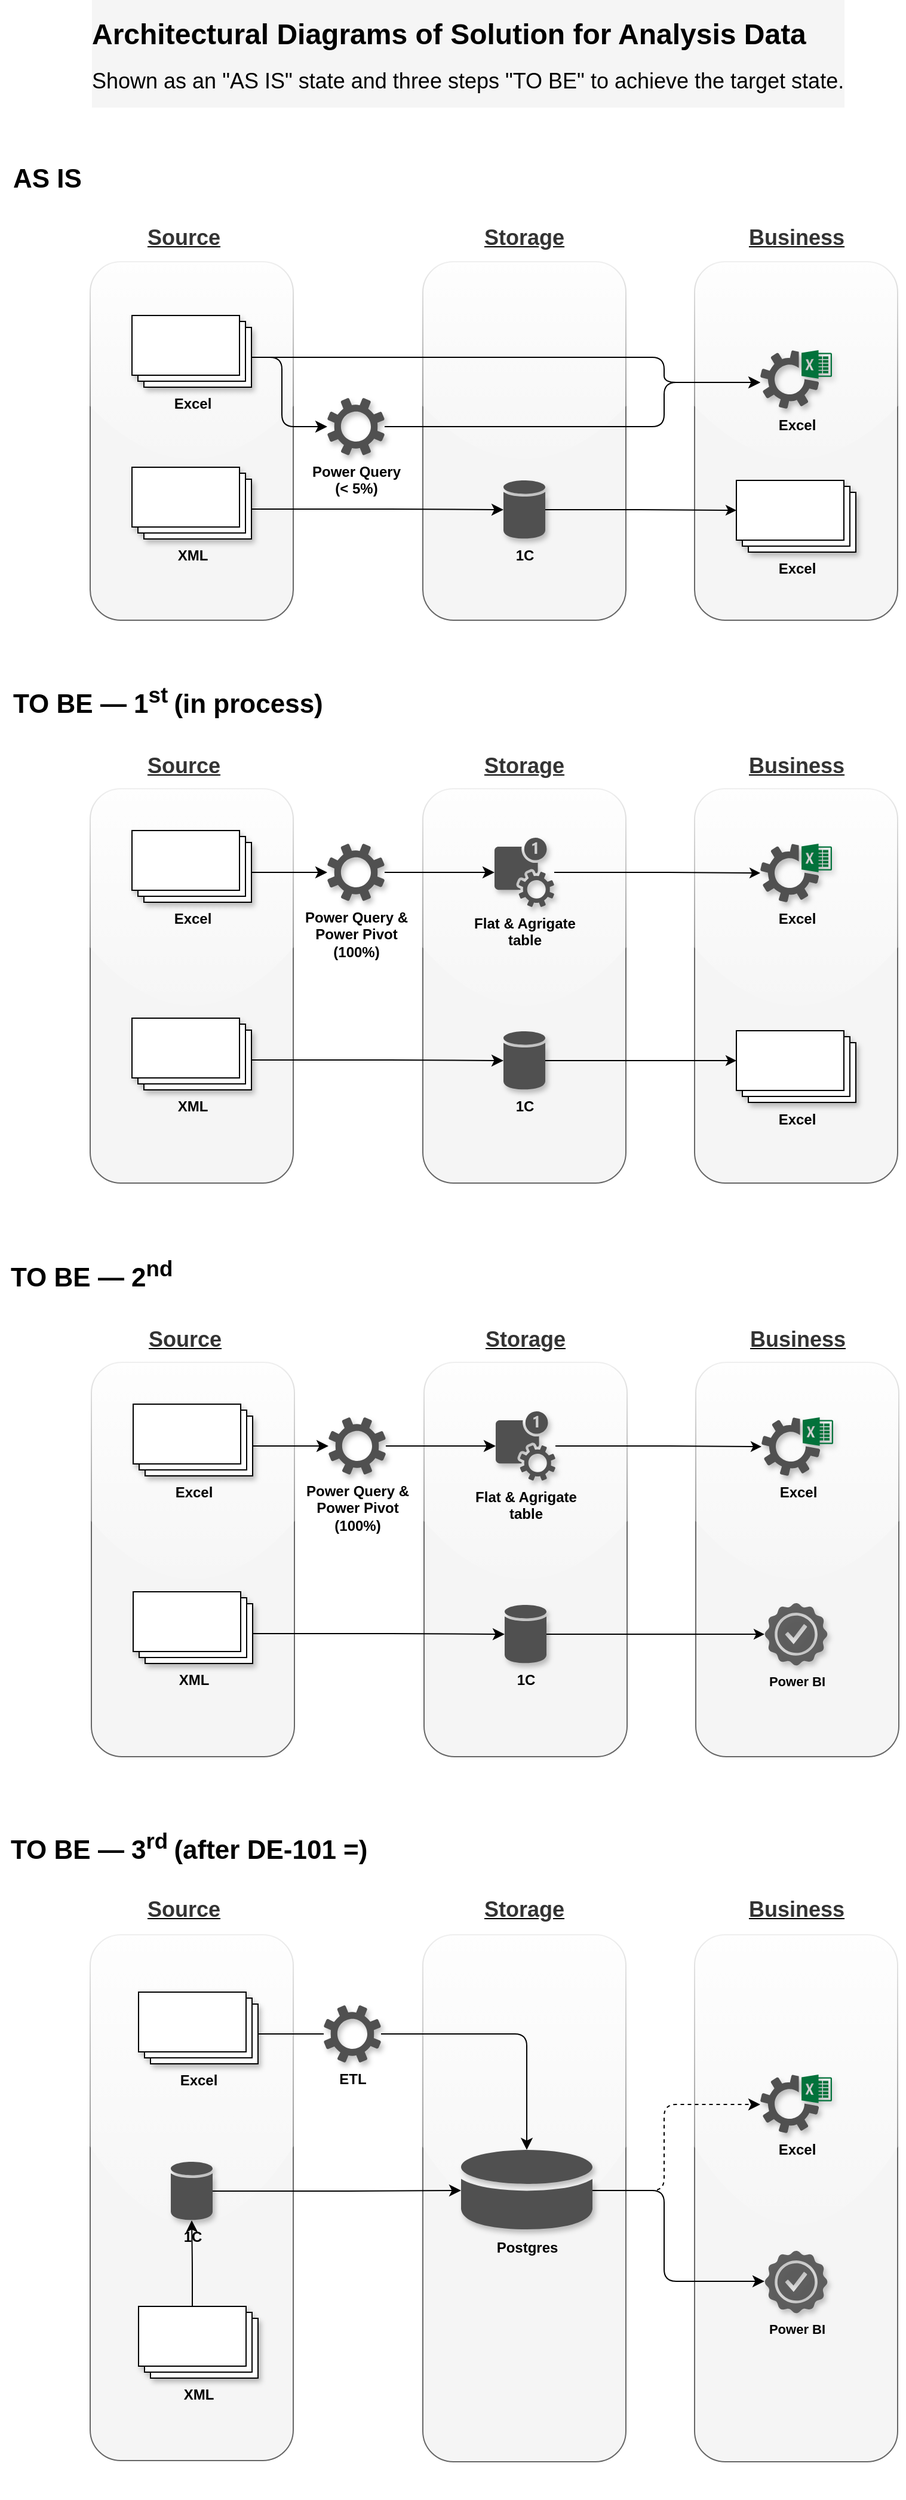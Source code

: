 <mxfile version="16.4.0" type="device"><diagram id="RVOuBzgUMl0IddybaFX9" name="Страница 1"><mxGraphModel dx="786" dy="597" grid="1" gridSize="10" guides="1" tooltips="1" connect="1" arrows="1" fold="1" page="1" pageScale="1" pageWidth="827" pageHeight="1169" math="0" shadow="0"><root><mxCell id="0"/><mxCell id="1" parent="0"/><mxCell id="lcGFkKQeKtouieZ2WzSB-31" value="" style="whiteSpace=wrap;html=1;shadow=0;fillColor=#f5f5f5;strokeColor=#666666;fontColor=#333333;glass=1;labelBackgroundColor=none;rounded=1;" vertex="1" parent="1"><mxGeometry x="586.5" y="1160" width="170" height="330" as="geometry"/></mxCell><mxCell id="Y5UnBgMo3BUGqpmzbO__-13" value="&lt;b&gt;Power Query&lt;br&gt;(&amp;lt; 5%)&lt;/b&gt;" style="pointerEvents=1;shadow=1;dashed=0;html=1;strokeColor=none;fillColor=#505050;labelPosition=center;verticalLabelPosition=bottom;verticalAlign=top;outlineConnect=0;align=center;shape=mxgraph.office.concepts.settings;rounded=1;" parent="1" vertex="1"><mxGeometry x="278" y="353" width="48" height="48" as="geometry"/></mxCell><mxCell id="Y5UnBgMo3BUGqpmzbO__-51" value="&lt;h1&gt;&lt;font style=&quot;font-size: 22px&quot;&gt;AS IS&lt;/font&gt;&lt;/h1&gt;" style="text;html=1;strokeColor=none;fillColor=none;spacing=5;spacingTop=-20;whiteSpace=wrap;overflow=hidden;shadow=1;glass=1;labelBackgroundColor=none;fontSize=18;rounded=1;" parent="1" vertex="1"><mxGeometry x="10" y="129" width="70" height="51" as="geometry"/></mxCell><mxCell id="Y5UnBgMo3BUGqpmzbO__-52" value="&lt;h1 style=&quot;font-size: 22px&quot;&gt;TO BE — 1&lt;sup&gt;st &lt;/sup&gt;(in process)&lt;/h1&gt;" style="text;html=1;strokeColor=none;fillColor=none;spacing=5;spacingTop=-20;whiteSpace=wrap;overflow=hidden;shadow=1;glass=1;labelBackgroundColor=none;fontSize=18;align=left;fontStyle=0;rounded=1;" parent="1" vertex="1"><mxGeometry x="10" y="586" width="280" height="44" as="geometry"/></mxCell><mxCell id="Y5UnBgMo3BUGqpmzbO__-82" value="" style="group;rounded=1;" parent="1" vertex="1" connectable="0"><mxGeometry x="138" y="209" width="111.5" height="330" as="geometry"/></mxCell><mxCell id="Y5UnBgMo3BUGqpmzbO__-21" value="" style="group;shadow=1;rounded=1;" parent="Y5UnBgMo3BUGqpmzbO__-82" vertex="1" connectable="0"><mxGeometry y="75" width="111.5" height="255" as="geometry"/></mxCell><mxCell id="Y5UnBgMo3BUGqpmzbO__-20" value="" style="whiteSpace=wrap;html=1;shadow=0;fillColor=#f5f5f5;strokeColor=#666666;fontColor=#333333;glass=1;rounded=1;" parent="Y5UnBgMo3BUGqpmzbO__-21" vertex="1"><mxGeometry x="-58.5" y="-45" width="170" height="300" as="geometry"/></mxCell><mxCell id="lcGFkKQeKtouieZ2WzSB-4" value="&lt;b&gt;XML&lt;br&gt;&lt;/b&gt;" style="verticalLabelPosition=bottom;verticalAlign=top;html=1;shape=mxgraph.basic.layered_rect;dx=10;outlineConnect=0;rounded=1;shadow=1;" vertex="1" parent="Y5UnBgMo3BUGqpmzbO__-21"><mxGeometry x="-23.5" y="127" width="100" height="60" as="geometry"/></mxCell><mxCell id="lcGFkKQeKtouieZ2WzSB-11" value="&lt;b&gt;Excel&lt;/b&gt;&lt;b&gt;&lt;br&gt;&lt;/b&gt;" style="verticalLabelPosition=bottom;verticalAlign=top;html=1;shape=mxgraph.basic.layered_rect;dx=10;outlineConnect=0;rounded=1;shadow=1;" vertex="1" parent="Y5UnBgMo3BUGqpmzbO__-21"><mxGeometry x="-23.5" width="100" height="60" as="geometry"/></mxCell><mxCell id="Y5UnBgMo3BUGqpmzbO__-48" value="&lt;span style=&quot;color: rgb(51, 51, 51); font-size: 18px;&quot;&gt;Source&lt;/span&gt;" style="text;html=1;strokeColor=none;fillColor=none;align=center;verticalAlign=middle;whiteSpace=wrap;shadow=0;glass=1;fontStyle=5;fontSize=18;rounded=1;" parent="Y5UnBgMo3BUGqpmzbO__-82" vertex="1"><mxGeometry width="40" height="20" as="geometry"/></mxCell><mxCell id="Y5UnBgMo3BUGqpmzbO__-83" value="" style="group;rounded=1;" parent="1" vertex="1" connectable="0"><mxGeometry x="358" y="209" width="212" height="376" as="geometry"/></mxCell><mxCell id="Y5UnBgMo3BUGqpmzbO__-44" value="" style="whiteSpace=wrap;html=1;shadow=0;fillColor=#f5f5f5;strokeColor=#666666;fontColor=#333333;glass=1;rounded=1;" parent="Y5UnBgMo3BUGqpmzbO__-83" vertex="1"><mxGeometry y="30" width="170" height="300" as="geometry"/></mxCell><mxCell id="Y5UnBgMo3BUGqpmzbO__-6" value="&lt;b&gt;1C&lt;/b&gt;" style="shadow=1;dashed=0;html=1;strokeColor=none;fillColor=#505050;labelPosition=center;verticalLabelPosition=bottom;verticalAlign=top;outlineConnect=0;align=center;shape=mxgraph.office.databases.database;rounded=1;" parent="Y5UnBgMo3BUGqpmzbO__-83" vertex="1"><mxGeometry x="67.5" y="213" width="35" height="49" as="geometry"/></mxCell><mxCell id="Y5UnBgMo3BUGqpmzbO__-47" value="&lt;span style=&quot;color: rgb(51, 51, 51); font-size: 18px;&quot;&gt;Storage&lt;/span&gt;" style="text;html=1;strokeColor=none;fillColor=none;align=center;verticalAlign=middle;whiteSpace=wrap;shadow=0;glass=1;fontStyle=5;fontSize=18;rounded=1;" parent="Y5UnBgMo3BUGqpmzbO__-83" vertex="1"><mxGeometry x="65" width="40" height="20" as="geometry"/></mxCell><mxCell id="Y5UnBgMo3BUGqpmzbO__-84" value="" style="group;rounded=1;" parent="1" vertex="1" connectable="0"><mxGeometry x="585.5" y="209" width="170" height="361" as="geometry"/></mxCell><mxCell id="Y5UnBgMo3BUGqpmzbO__-45" value="" style="whiteSpace=wrap;html=1;shadow=0;fillColor=#f5f5f5;strokeColor=#666666;fontColor=#333333;glass=1;labelBackgroundColor=none;rounded=1;" parent="Y5UnBgMo3BUGqpmzbO__-84" vertex="1"><mxGeometry y="30" width="170" height="300" as="geometry"/></mxCell><mxCell id="Y5UnBgMo3BUGqpmzbO__-49" value="&lt;span style=&quot;color: rgb(51 , 51 , 51) ; font-size: 18px&quot;&gt;Business&lt;/span&gt;" style="text;html=1;strokeColor=none;fillColor=none;align=center;verticalAlign=middle;whiteSpace=wrap;shadow=0;glass=1;fontStyle=5;fontSize=18;rounded=1;" parent="Y5UnBgMo3BUGqpmzbO__-84" vertex="1"><mxGeometry x="65" width="40" height="20" as="geometry"/></mxCell><mxCell id="lcGFkKQeKtouieZ2WzSB-7" value="&lt;b&gt;Excel&lt;/b&gt;&lt;b&gt;&lt;br&gt;&lt;/b&gt;" style="verticalLabelPosition=bottom;verticalAlign=top;html=1;shape=mxgraph.basic.layered_rect;dx=10;outlineConnect=0;rounded=1;shadow=1;" vertex="1" parent="Y5UnBgMo3BUGqpmzbO__-84"><mxGeometry x="35" y="213" width="100" height="60" as="geometry"/></mxCell><mxCell id="Y5UnBgMo3BUGqpmzbO__-2" value="&lt;b&gt;Excel&lt;/b&gt;" style="pointerEvents=1;shadow=1;dashed=0;html=1;strokeColor=none;fillColor=#505050;labelPosition=center;verticalLabelPosition=bottom;verticalAlign=top;outlineConnect=0;align=center;shape=mxgraph.office.services.excel_services;rounded=1;" parent="Y5UnBgMo3BUGqpmzbO__-84" vertex="1"><mxGeometry x="55" y="104" width="60" height="49" as="geometry"/></mxCell><mxCell id="Y5UnBgMo3BUGqpmzbO__-17" style="edgeStyle=orthogonalEdgeStyle;orthogonalLoop=1;jettySize=auto;html=1;shadow=0;endSize=7;jumpSize=6;strokeWidth=1;exitX=0;exitY=0;exitDx=100;exitDy=35;exitPerimeter=0;" parent="1" source="lcGFkKQeKtouieZ2WzSB-4" target="Y5UnBgMo3BUGqpmzbO__-6" edge="1"><mxGeometry relative="1" as="geometry"/></mxCell><mxCell id="Y5UnBgMo3BUGqpmzbO__-19" style="edgeStyle=orthogonalEdgeStyle;orthogonalLoop=1;jettySize=auto;html=1;shadow=0;endSize=7;jumpSize=6;strokeWidth=1;exitX=0;exitY=0;exitDx=100;exitDy=35;exitPerimeter=0;" parent="1" source="lcGFkKQeKtouieZ2WzSB-11" target="Y5UnBgMo3BUGqpmzbO__-2" edge="1"><mxGeometry relative="1" as="geometry"><Array as="points"><mxPoint x="560" y="340"/></Array><mxPoint x="460" y="170" as="sourcePoint"/><mxPoint x="570" y="410" as="targetPoint"/></mxGeometry></mxCell><mxCell id="Y5UnBgMo3BUGqpmzbO__-86" style="edgeStyle=orthogonalEdgeStyle;jumpSize=6;orthogonalLoop=1;jettySize=auto;html=1;shadow=0;endSize=7;strokeWidth=1;fontSize=18;exitX=0;exitY=0;exitDx=100;exitDy=35;exitPerimeter=0;" parent="1" source="lcGFkKQeKtouieZ2WzSB-11" target="Y5UnBgMo3BUGqpmzbO__-13" edge="1"><mxGeometry relative="1" as="geometry"><Array as="points"><mxPoint x="240" y="319"/><mxPoint x="240" y="377"/></Array><mxPoint x="310" y="220" as="sourcePoint"/></mxGeometry></mxCell><mxCell id="Y5UnBgMo3BUGqpmzbO__-87" value="&lt;b style=&quot;line-height: 120%&quot;&gt;Power Query &amp;amp;&lt;br&gt;Power Pivot&lt;br&gt;(100%)&lt;/b&gt;" style="pointerEvents=1;shadow=1;dashed=0;html=1;strokeColor=none;fillColor=#505050;labelPosition=center;verticalLabelPosition=bottom;verticalAlign=top;outlineConnect=0;align=center;shape=mxgraph.office.concepts.settings;rounded=1;" parent="1" vertex="1"><mxGeometry x="278" y="726" width="48" height="48" as="geometry"/></mxCell><mxCell id="Y5UnBgMo3BUGqpmzbO__-90" value="" style="group;shadow=1;rounded=1;" parent="1" vertex="1" connectable="0"><mxGeometry x="138" y="725" width="162" height="315" as="geometry"/></mxCell><mxCell id="Y5UnBgMo3BUGqpmzbO__-91" value="" style="whiteSpace=wrap;html=1;shadow=0;fillColor=#f5f5f5;strokeColor=#666666;fontColor=#333333;glass=1;rounded=1;" parent="Y5UnBgMo3BUGqpmzbO__-90" vertex="1"><mxGeometry x="-58.5" y="-45" width="170" height="330" as="geometry"/></mxCell><mxCell id="lcGFkKQeKtouieZ2WzSB-10" value="&lt;b&gt;XML&lt;br&gt;&lt;/b&gt;" style="verticalLabelPosition=bottom;verticalAlign=top;html=1;shape=mxgraph.basic.layered_rect;dx=10;outlineConnect=0;rounded=1;shadow=1;" vertex="1" parent="Y5UnBgMo3BUGqpmzbO__-90"><mxGeometry x="-23.5" y="147" width="100" height="60" as="geometry"/></mxCell><mxCell id="lcGFkKQeKtouieZ2WzSB-12" value="&lt;b&gt;Excel&lt;/b&gt;&lt;b&gt;&lt;br&gt;&lt;/b&gt;" style="verticalLabelPosition=bottom;verticalAlign=top;html=1;shape=mxgraph.basic.layered_rect;dx=10;outlineConnect=0;rounded=1;shadow=1;" vertex="1" parent="Y5UnBgMo3BUGqpmzbO__-90"><mxGeometry x="-23.5" y="-10" width="100" height="60" as="geometry"/></mxCell><mxCell id="Y5UnBgMo3BUGqpmzbO__-94" value="&lt;span style=&quot;color: rgb(51, 51, 51); font-size: 18px;&quot;&gt;Source&lt;/span&gt;" style="text;html=1;strokeColor=none;fillColor=none;align=center;verticalAlign=middle;whiteSpace=wrap;shadow=0;glass=1;fontStyle=5;fontSize=18;rounded=1;" parent="1" vertex="1"><mxGeometry x="138" y="651" width="40" height="20" as="geometry"/></mxCell><mxCell id="Y5UnBgMo3BUGqpmzbO__-96" value="" style="whiteSpace=wrap;html=1;shadow=0;fillColor=#f5f5f5;strokeColor=#666666;fontColor=#333333;glass=1;rounded=1;" parent="1" vertex="1"><mxGeometry x="358" y="680" width="170" height="330" as="geometry"/></mxCell><mxCell id="Y5UnBgMo3BUGqpmzbO__-97" value="&lt;b&gt;1C&lt;/b&gt;" style="shadow=1;dashed=0;html=1;strokeColor=none;fillColor=#505050;labelPosition=center;verticalLabelPosition=bottom;verticalAlign=top;outlineConnect=0;align=center;shape=mxgraph.office.databases.database;rounded=1;" parent="1" vertex="1"><mxGeometry x="425.5" y="883" width="35" height="49" as="geometry"/></mxCell><mxCell id="Y5UnBgMo3BUGqpmzbO__-98" value="&lt;span style=&quot;color: rgb(51, 51, 51); font-size: 18px;&quot;&gt;Storage&lt;/span&gt;" style="text;html=1;strokeColor=none;fillColor=none;align=center;verticalAlign=middle;whiteSpace=wrap;shadow=0;glass=1;fontStyle=5;fontSize=18;rounded=1;" parent="1" vertex="1"><mxGeometry x="423" y="651" width="40" height="20" as="geometry"/></mxCell><mxCell id="Y5UnBgMo3BUGqpmzbO__-11" value="&lt;b&gt;Flat &amp;amp; Agrigate&lt;br&gt;table&lt;/b&gt;" style="pointerEvents=1;shadow=1;dashed=0;html=1;strokeColor=none;fillColor=#505050;labelPosition=center;verticalLabelPosition=bottom;verticalAlign=top;outlineConnect=0;align=center;shape=mxgraph.office.communications.push_notification_service;rounded=1;" parent="1" vertex="1"><mxGeometry x="418" y="721" width="50" height="58" as="geometry"/></mxCell><mxCell id="Y5UnBgMo3BUGqpmzbO__-100" value="" style="whiteSpace=wrap;html=1;shadow=0;fillColor=#f5f5f5;strokeColor=#666666;fontColor=#333333;glass=1;labelBackgroundColor=none;rounded=1;" parent="1" vertex="1"><mxGeometry x="585.5" y="680" width="170" height="330" as="geometry"/></mxCell><mxCell id="Y5UnBgMo3BUGqpmzbO__-102" value="&lt;span style=&quot;color: rgb(51 , 51 , 51) ; font-size: 18px&quot;&gt;Business&lt;/span&gt;" style="text;html=1;strokeColor=none;fillColor=none;align=center;verticalAlign=middle;whiteSpace=wrap;shadow=0;glass=1;fontStyle=5;fontSize=18;rounded=1;" parent="1" vertex="1"><mxGeometry x="650.5" y="651" width="40" height="20" as="geometry"/></mxCell><mxCell id="Y5UnBgMo3BUGqpmzbO__-104" style="edgeStyle=orthogonalEdgeStyle;orthogonalLoop=1;jettySize=auto;html=1;shadow=0;endSize=7;jumpSize=6;strokeWidth=1;exitX=0;exitY=0;exitDx=100;exitDy=35;exitPerimeter=0;" parent="1" source="lcGFkKQeKtouieZ2WzSB-10" target="Y5UnBgMo3BUGqpmzbO__-97" edge="1"><mxGeometry relative="1" as="geometry"/></mxCell><mxCell id="Y5UnBgMo3BUGqpmzbO__-107" style="edgeStyle=orthogonalEdgeStyle;jumpSize=6;orthogonalLoop=1;jettySize=auto;html=1;shadow=0;endSize=7;strokeWidth=1;fontSize=18;exitX=0;exitY=0;exitDx=100;exitDy=35;exitPerimeter=0;" parent="1" source="lcGFkKQeKtouieZ2WzSB-12" target="Y5UnBgMo3BUGqpmzbO__-87" edge="1"><mxGeometry relative="1" as="geometry"><mxPoint x="194.5" y="749.5" as="sourcePoint"/></mxGeometry></mxCell><mxCell id="Y5UnBgMo3BUGqpmzbO__-109" style="edgeStyle=orthogonalEdgeStyle;jumpSize=6;orthogonalLoop=1;jettySize=auto;html=1;shadow=0;endSize=7;strokeWidth=1;fontSize=11;spacing=2;" parent="1" source="Y5UnBgMo3BUGqpmzbO__-87" target="Y5UnBgMo3BUGqpmzbO__-11" edge="1"><mxGeometry relative="1" as="geometry"><mxPoint x="413.0" y="749.571" as="targetPoint"/></mxGeometry></mxCell><mxCell id="Y5UnBgMo3BUGqpmzbO__-118" value="&lt;h1 style=&quot;font-size: 22px&quot;&gt;TO BE — 2&lt;sup&gt;nd&lt;/sup&gt;&lt;/h1&gt;" style="text;html=1;strokeColor=none;fillColor=none;spacing=5;spacingTop=-20;whiteSpace=wrap;overflow=hidden;shadow=1;glass=1;labelBackgroundColor=none;fontSize=18;align=left;fontStyle=0;rounded=1;" parent="1" vertex="1"><mxGeometry x="8" y="1066" width="172" height="40" as="geometry"/></mxCell><mxCell id="Y5UnBgMo3BUGqpmzbO__-146" value="&lt;h1 style=&quot;font-size: 22px&quot;&gt;TO BE — 3&lt;sup&gt;rd&amp;nbsp;&lt;/sup&gt;(after DE-101 =)&lt;/h1&gt;" style="text;html=1;strokeColor=none;fillColor=none;spacing=5;spacingTop=-20;whiteSpace=wrap;overflow=hidden;shadow=1;glass=1;labelBackgroundColor=none;fontSize=18;align=left;fontStyle=0;rounded=1;" parent="1" vertex="1"><mxGeometry x="8" y="1545" width="312" height="40" as="geometry"/></mxCell><mxCell id="Y5UnBgMo3BUGqpmzbO__-147" value="" style="group;shadow=1;rounded=1;" parent="1" vertex="1" connectable="0"><mxGeometry x="138" y="1684" width="111.5" height="420" as="geometry"/></mxCell><mxCell id="Y5UnBgMo3BUGqpmzbO__-148" value="" style="whiteSpace=wrap;html=1;shadow=0;fillColor=#f5f5f5;strokeColor=#666666;fontColor=#333333;glass=1;rounded=1;" parent="Y5UnBgMo3BUGqpmzbO__-147" vertex="1"><mxGeometry x="-58.5" y="-45" width="170" height="440" as="geometry"/></mxCell><mxCell id="Y5UnBgMo3BUGqpmzbO__-179" style="edgeStyle=orthogonalEdgeStyle;jumpSize=6;orthogonalLoop=1;jettySize=auto;html=1;shadow=0;endSize=7;strokeWidth=1;fontSize=11;exitX=0;exitY=0;exitDx=45;exitDy=0;exitPerimeter=0;" parent="Y5UnBgMo3BUGqpmzbO__-147" source="lcGFkKQeKtouieZ2WzSB-41" target="Y5UnBgMo3BUGqpmzbO__-153" edge="1"><mxGeometry relative="1" as="geometry"><mxPoint x="26.5" y="295" as="sourcePoint"/></mxGeometry></mxCell><mxCell id="Y5UnBgMo3BUGqpmzbO__-180" value="&lt;span style=&quot;font-size: 14px&quot;&gt;&lt;br&gt;&lt;/span&gt;" style="edgeLabel;html=1;align=center;verticalAlign=middle;resizable=0;points=[];fontSize=11;rounded=1;labelBackgroundColor=#F5F5F5;" parent="Y5UnBgMo3BUGqpmzbO__-179" vertex="1" connectable="0"><mxGeometry x="-0.092" relative="1" as="geometry"><mxPoint x="-1" as="offset"/></mxGeometry></mxCell><mxCell id="Y5UnBgMo3BUGqpmzbO__-153" value="&lt;b&gt;1C&lt;/b&gt;" style="shadow=1;dashed=0;html=1;strokeColor=none;fillColor=#505050;labelPosition=center;verticalLabelPosition=bottom;verticalAlign=top;outlineConnect=0;align=center;shape=mxgraph.office.databases.database;rounded=1;" parent="Y5UnBgMo3BUGqpmzbO__-147" vertex="1"><mxGeometry x="9" y="145" width="35" height="49" as="geometry"/></mxCell><mxCell id="lcGFkKQeKtouieZ2WzSB-41" value="&lt;b&gt;XML&lt;br&gt;&lt;/b&gt;" style="verticalLabelPosition=bottom;verticalAlign=top;html=1;shape=mxgraph.basic.layered_rect;dx=10;outlineConnect=0;rounded=1;shadow=1;" vertex="1" parent="Y5UnBgMo3BUGqpmzbO__-147"><mxGeometry x="-18" y="266" width="100" height="60" as="geometry"/></mxCell><mxCell id="lcGFkKQeKtouieZ2WzSB-47" value="&lt;b&gt;Excel&lt;/b&gt;&lt;b&gt;&lt;br&gt;&lt;/b&gt;" style="verticalLabelPosition=bottom;verticalAlign=top;html=1;shape=mxgraph.basic.layered_rect;dx=10;outlineConnect=0;rounded=1;shadow=1;" vertex="1" parent="Y5UnBgMo3BUGqpmzbO__-147"><mxGeometry x="-18" y="3" width="100" height="60" as="geometry"/></mxCell><mxCell id="Y5UnBgMo3BUGqpmzbO__-151" value="&lt;span style=&quot;color: rgb(51, 51, 51); font-size: 18px;&quot;&gt;Source&lt;/span&gt;" style="text;html=1;strokeColor=none;fillColor=none;align=center;verticalAlign=middle;whiteSpace=wrap;shadow=0;glass=1;fontStyle=5;fontSize=18;rounded=1;" parent="1" vertex="1"><mxGeometry x="138" y="1608" width="40" height="20" as="geometry"/></mxCell><mxCell id="Y5UnBgMo3BUGqpmzbO__-152" value="" style="whiteSpace=wrap;html=1;shadow=0;fillColor=#f5f5f5;strokeColor=#666666;fontColor=#333333;glass=1;rounded=1;" parent="1" vertex="1"><mxGeometry x="358" y="1639" width="170" height="441" as="geometry"/></mxCell><mxCell id="Y5UnBgMo3BUGqpmzbO__-154" value="&lt;span style=&quot;color: rgb(51, 51, 51); font-size: 18px;&quot;&gt;Storage&lt;/span&gt;" style="text;html=1;strokeColor=none;fillColor=none;align=center;verticalAlign=middle;whiteSpace=wrap;shadow=0;glass=1;fontStyle=5;fontSize=18;rounded=1;" parent="1" vertex="1"><mxGeometry x="423" y="1608" width="40" height="20" as="geometry"/></mxCell><mxCell id="Y5UnBgMo3BUGqpmzbO__-155" value="" style="whiteSpace=wrap;html=1;shadow=0;fillColor=#f5f5f5;strokeColor=#666666;fontColor=#333333;glass=1;labelBackgroundColor=none;rounded=1;" parent="1" vertex="1"><mxGeometry x="585.5" y="1639" width="170" height="441" as="geometry"/></mxCell><mxCell id="Y5UnBgMo3BUGqpmzbO__-164" style="edgeStyle=orthogonalEdgeStyle;jumpSize=6;orthogonalLoop=1;jettySize=auto;html=1;shadow=0;endSize=7;strokeWidth=1;fontSize=11;dashed=1;" parent="1" source="Y5UnBgMo3BUGqpmzbO__-5" target="Y5UnBgMo3BUGqpmzbO__-156" edge="1"><mxGeometry relative="1" as="geometry"><Array as="points"><mxPoint x="560" y="1853"/><mxPoint x="560" y="1781"/></Array></mxGeometry></mxCell><mxCell id="Y5UnBgMo3BUGqpmzbO__-156" value="&lt;b&gt;Excel&lt;/b&gt;" style="pointerEvents=1;shadow=1;dashed=0;html=1;strokeColor=none;fillColor=#505050;labelPosition=center;verticalLabelPosition=bottom;verticalAlign=top;outlineConnect=0;align=center;shape=mxgraph.office.services.excel_services;rounded=1;" parent="1" vertex="1"><mxGeometry x="640.5" y="1756" width="60" height="49" as="geometry"/></mxCell><mxCell id="Y5UnBgMo3BUGqpmzbO__-157" value="&lt;span style=&quot;color: rgb(51 , 51 , 51) ; font-size: 18px&quot;&gt;Business&lt;/span&gt;" style="text;html=1;strokeColor=none;fillColor=none;align=center;verticalAlign=middle;whiteSpace=wrap;shadow=0;glass=1;fontStyle=5;fontSize=18;rounded=1;" parent="1" vertex="1"><mxGeometry x="650.5" y="1608" width="40" height="20" as="geometry"/></mxCell><mxCell id="Y5UnBgMo3BUGqpmzbO__-160" style="edgeStyle=orthogonalEdgeStyle;jumpSize=6;orthogonalLoop=1;jettySize=auto;html=1;shadow=0;endSize=7;strokeWidth=1;fontSize=11;" parent="1" source="Y5UnBgMo3BUGqpmzbO__-5" target="Y5UnBgMo3BUGqpmzbO__-163" edge="1"><mxGeometry relative="1" as="geometry"><Array as="points"><mxPoint x="560" y="1853"/><mxPoint x="560" y="1929"/></Array></mxGeometry></mxCell><mxCell id="Y5UnBgMo3BUGqpmzbO__-163" value="&lt;b&gt;Power BI&lt;/b&gt;" style="pointerEvents=1;shadow=1;dashed=0;html=1;strokeColor=none;fillColor=#505050;labelPosition=center;verticalLabelPosition=bottom;verticalAlign=top;outlineConnect=0;align=center;shape=mxgraph.office.concepts.best_practices;glass=1;labelBackgroundColor=none;fontSize=11;opacity=90;rounded=1;" parent="1" vertex="1"><mxGeometry x="644" y="1903" width="53" height="53" as="geometry"/></mxCell><mxCell id="Y5UnBgMo3BUGqpmzbO__-5" value="&lt;b&gt;Postgres&lt;/b&gt;" style="shadow=1;dashed=0;html=1;strokeColor=none;fillColor=#505050;labelPosition=center;verticalLabelPosition=bottom;verticalAlign=top;outlineConnect=0;align=center;shape=mxgraph.office.databases.database_mini_1;rounded=1;" parent="1" vertex="1"><mxGeometry x="390" y="1819" width="110" height="68" as="geometry"/></mxCell><mxCell id="Y5UnBgMo3BUGqpmzbO__-166" style="edgeStyle=orthogonalEdgeStyle;jumpSize=6;orthogonalLoop=1;jettySize=auto;html=1;shadow=0;endSize=7;strokeWidth=1;fontSize=11;startArrow=none;" parent="1" source="lcGFkKQeKtouieZ2WzSB-42" target="Y5UnBgMo3BUGqpmzbO__-5" edge="1"><mxGeometry relative="1" as="geometry"/></mxCell><mxCell id="Y5UnBgMo3BUGqpmzbO__-168" style="edgeStyle=orthogonalEdgeStyle;jumpSize=6;orthogonalLoop=1;jettySize=auto;html=1;shadow=0;endSize=7;strokeWidth=1;fontSize=11;" parent="1" source="Y5UnBgMo3BUGqpmzbO__-153" target="Y5UnBgMo3BUGqpmzbO__-5" edge="1"><mxGeometry relative="1" as="geometry"/></mxCell><mxCell id="Y5UnBgMo3BUGqpmzbO__-187" value="&lt;h1&gt;&lt;font style=&quot;font-size: 24px&quot;&gt;Architectural Diagrams of Solution for Analysis Data&lt;/font&gt;&lt;/h1&gt;&lt;p&gt;&lt;font style=&quot;font-size: 18px&quot;&gt;Shown as an &quot;AS IS&quot; state and three steps &quot;TO BE&quot; to achieve the target state.&lt;/font&gt;&lt;br&gt;&lt;/p&gt;" style="text;html=1;strokeColor=none;fillColor=none;spacing=5;spacingTop=-20;whiteSpace=wrap;overflow=hidden;rounded=0;shadow=1;glass=0;labelBackgroundColor=#F5F5F5;fontSize=11;opacity=90;align=left;" parent="1" vertex="1"><mxGeometry x="75.5" y="30" width="680" height="80" as="geometry"/></mxCell><mxCell id="lcGFkKQeKtouieZ2WzSB-8" style="edgeStyle=orthogonalEdgeStyle;rounded=0;orthogonalLoop=1;jettySize=auto;html=1;entryX=0;entryY=0;entryDx=0;entryDy=25;entryPerimeter=0;" edge="1" parent="1" source="Y5UnBgMo3BUGqpmzbO__-6" target="lcGFkKQeKtouieZ2WzSB-7"><mxGeometry relative="1" as="geometry"/></mxCell><mxCell id="lcGFkKQeKtouieZ2WzSB-9" style="edgeStyle=orthogonalEdgeStyle;rounded=1;orthogonalLoop=1;jettySize=auto;html=1;" edge="1" parent="1" source="Y5UnBgMo3BUGqpmzbO__-13" target="Y5UnBgMo3BUGqpmzbO__-2"><mxGeometry relative="1" as="geometry"><mxPoint x="640" y="335" as="targetPoint"/><Array as="points"><mxPoint x="560" y="377"/><mxPoint x="560" y="340"/></Array></mxGeometry></mxCell><mxCell id="Y5UnBgMo3BUGqpmzbO__-16" value="&lt;b&gt;Excel&lt;/b&gt;" style="pointerEvents=1;shadow=1;dashed=0;html=1;strokeColor=none;fillColor=#505050;labelPosition=center;verticalLabelPosition=bottom;verticalAlign=top;outlineConnect=0;align=center;shape=mxgraph.office.services.excel_services;rounded=1;" parent="1" vertex="1"><mxGeometry x="640.5" y="726" width="60" height="49" as="geometry"/></mxCell><mxCell id="lcGFkKQeKtouieZ2WzSB-17" style="edgeStyle=orthogonalEdgeStyle;rounded=1;orthogonalLoop=1;jettySize=auto;html=1;" edge="1" parent="1" source="Y5UnBgMo3BUGqpmzbO__-11" target="Y5UnBgMo3BUGqpmzbO__-16"><mxGeometry relative="1" as="geometry"/></mxCell><mxCell id="lcGFkKQeKtouieZ2WzSB-18" value="&lt;b&gt;Excel&lt;/b&gt;&lt;b&gt;&lt;br&gt;&lt;/b&gt;" style="verticalLabelPosition=bottom;verticalAlign=top;html=1;shape=mxgraph.basic.layered_rect;dx=10;outlineConnect=0;rounded=1;shadow=1;" vertex="1" parent="1"><mxGeometry x="620.5" y="882.5" width="100" height="60" as="geometry"/></mxCell><mxCell id="lcGFkKQeKtouieZ2WzSB-19" style="edgeStyle=orthogonalEdgeStyle;rounded=1;orthogonalLoop=1;jettySize=auto;html=1;entryX=0;entryY=0;entryDx=0;entryDy=25;entryPerimeter=0;" edge="1" parent="1" source="Y5UnBgMo3BUGqpmzbO__-97" target="lcGFkKQeKtouieZ2WzSB-18"><mxGeometry relative="1" as="geometry"/></mxCell><mxCell id="lcGFkKQeKtouieZ2WzSB-20" value="&lt;b&gt;Power BI&lt;/b&gt;" style="pointerEvents=1;shadow=1;dashed=0;html=1;strokeColor=none;fillColor=#505050;labelPosition=center;verticalLabelPosition=bottom;verticalAlign=top;outlineConnect=0;align=center;shape=mxgraph.office.concepts.best_practices;glass=1;labelBackgroundColor=none;fontSize=11;opacity=90;rounded=1;" vertex="1" parent="1"><mxGeometry x="644" y="1361" width="53" height="53" as="geometry"/></mxCell><mxCell id="lcGFkKQeKtouieZ2WzSB-21" value="&lt;b style=&quot;line-height: 120%&quot;&gt;Power Query &amp;amp;&lt;br&gt;Power Pivot&lt;br&gt;(100%)&lt;/b&gt;" style="pointerEvents=1;shadow=1;dashed=0;html=1;strokeColor=none;fillColor=#505050;labelPosition=center;verticalLabelPosition=bottom;verticalAlign=top;outlineConnect=0;align=center;shape=mxgraph.office.concepts.settings;rounded=1;" vertex="1" parent="1"><mxGeometry x="279" y="1206" width="48" height="48" as="geometry"/></mxCell><mxCell id="lcGFkKQeKtouieZ2WzSB-22" value="" style="group;shadow=1;rounded=1;" vertex="1" connectable="0" parent="1"><mxGeometry x="139" y="1205" width="162" height="315" as="geometry"/></mxCell><mxCell id="lcGFkKQeKtouieZ2WzSB-23" value="" style="whiteSpace=wrap;html=1;shadow=0;fillColor=#f5f5f5;strokeColor=#666666;fontColor=#333333;glass=1;rounded=1;" vertex="1" parent="lcGFkKQeKtouieZ2WzSB-22"><mxGeometry x="-58.5" y="-45" width="170" height="330" as="geometry"/></mxCell><mxCell id="lcGFkKQeKtouieZ2WzSB-24" value="&lt;b&gt;XML&lt;br&gt;&lt;/b&gt;" style="verticalLabelPosition=bottom;verticalAlign=top;html=1;shape=mxgraph.basic.layered_rect;dx=10;outlineConnect=0;rounded=1;shadow=1;" vertex="1" parent="lcGFkKQeKtouieZ2WzSB-22"><mxGeometry x="-23.5" y="147" width="100" height="60" as="geometry"/></mxCell><mxCell id="lcGFkKQeKtouieZ2WzSB-25" value="&lt;b&gt;Excel&lt;/b&gt;&lt;b&gt;&lt;br&gt;&lt;/b&gt;" style="verticalLabelPosition=bottom;verticalAlign=top;html=1;shape=mxgraph.basic.layered_rect;dx=10;outlineConnect=0;rounded=1;shadow=1;" vertex="1" parent="lcGFkKQeKtouieZ2WzSB-22"><mxGeometry x="-23.5" y="-10" width="100" height="60" as="geometry"/></mxCell><mxCell id="lcGFkKQeKtouieZ2WzSB-26" value="&lt;span style=&quot;color: rgb(51, 51, 51); font-size: 18px;&quot;&gt;Source&lt;/span&gt;" style="text;html=1;strokeColor=none;fillColor=none;align=center;verticalAlign=middle;whiteSpace=wrap;shadow=0;glass=1;fontStyle=5;fontSize=18;rounded=1;" vertex="1" parent="1"><mxGeometry x="139" y="1131" width="40" height="20" as="geometry"/></mxCell><mxCell id="lcGFkKQeKtouieZ2WzSB-27" value="" style="whiteSpace=wrap;html=1;shadow=0;fillColor=#f5f5f5;strokeColor=#666666;fontColor=#333333;glass=1;rounded=1;" vertex="1" parent="1"><mxGeometry x="359" y="1160" width="170" height="330" as="geometry"/></mxCell><mxCell id="lcGFkKQeKtouieZ2WzSB-28" value="&lt;b&gt;1C&lt;/b&gt;" style="shadow=1;dashed=0;html=1;strokeColor=none;fillColor=#505050;labelPosition=center;verticalLabelPosition=bottom;verticalAlign=top;outlineConnect=0;align=center;shape=mxgraph.office.databases.database;rounded=1;" vertex="1" parent="1"><mxGeometry x="426.5" y="1363" width="35" height="49" as="geometry"/></mxCell><mxCell id="lcGFkKQeKtouieZ2WzSB-29" value="&lt;span style=&quot;color: rgb(51, 51, 51); font-size: 18px;&quot;&gt;Storage&lt;/span&gt;" style="text;html=1;strokeColor=none;fillColor=none;align=center;verticalAlign=middle;whiteSpace=wrap;shadow=0;glass=1;fontStyle=5;fontSize=18;rounded=1;" vertex="1" parent="1"><mxGeometry x="424" y="1131" width="40" height="20" as="geometry"/></mxCell><mxCell id="lcGFkKQeKtouieZ2WzSB-30" value="&lt;b&gt;Flat &amp;amp; Agrigate&lt;br&gt;table&lt;/b&gt;" style="pointerEvents=1;shadow=1;dashed=0;html=1;strokeColor=none;fillColor=#505050;labelPosition=center;verticalLabelPosition=bottom;verticalAlign=top;outlineConnect=0;align=center;shape=mxgraph.office.communications.push_notification_service;rounded=1;" vertex="1" parent="1"><mxGeometry x="419" y="1201" width="50" height="58" as="geometry"/></mxCell><mxCell id="lcGFkKQeKtouieZ2WzSB-32" value="&lt;span style=&quot;color: rgb(51 , 51 , 51) ; font-size: 18px&quot;&gt;Business&lt;/span&gt;" style="text;html=1;strokeColor=none;fillColor=none;align=center;verticalAlign=middle;whiteSpace=wrap;shadow=0;glass=1;fontStyle=5;fontSize=18;rounded=1;" vertex="1" parent="1"><mxGeometry x="651.5" y="1131" width="40" height="20" as="geometry"/></mxCell><mxCell id="lcGFkKQeKtouieZ2WzSB-33" style="edgeStyle=orthogonalEdgeStyle;orthogonalLoop=1;jettySize=auto;html=1;shadow=0;endSize=7;jumpSize=6;strokeWidth=1;exitX=0;exitY=0;exitDx=100;exitDy=35;exitPerimeter=0;" edge="1" parent="1" source="lcGFkKQeKtouieZ2WzSB-24" target="lcGFkKQeKtouieZ2WzSB-28"><mxGeometry relative="1" as="geometry"/></mxCell><mxCell id="lcGFkKQeKtouieZ2WzSB-34" style="edgeStyle=orthogonalEdgeStyle;jumpSize=6;orthogonalLoop=1;jettySize=auto;html=1;shadow=0;endSize=7;strokeWidth=1;fontSize=18;exitX=0;exitY=0;exitDx=100;exitDy=35;exitPerimeter=0;" edge="1" parent="1" source="lcGFkKQeKtouieZ2WzSB-25" target="lcGFkKQeKtouieZ2WzSB-21"><mxGeometry relative="1" as="geometry"><mxPoint x="195.5" y="1229.5" as="sourcePoint"/></mxGeometry></mxCell><mxCell id="lcGFkKQeKtouieZ2WzSB-35" style="edgeStyle=orthogonalEdgeStyle;jumpSize=6;orthogonalLoop=1;jettySize=auto;html=1;shadow=0;endSize=7;strokeWidth=1;fontSize=11;spacing=2;" edge="1" parent="1" source="lcGFkKQeKtouieZ2WzSB-21" target="lcGFkKQeKtouieZ2WzSB-30"><mxGeometry relative="1" as="geometry"><mxPoint x="414.0" y="1229.571" as="targetPoint"/></mxGeometry></mxCell><mxCell id="lcGFkKQeKtouieZ2WzSB-36" value="&lt;b&gt;Excel&lt;/b&gt;" style="pointerEvents=1;shadow=1;dashed=0;html=1;strokeColor=none;fillColor=#505050;labelPosition=center;verticalLabelPosition=bottom;verticalAlign=top;outlineConnect=0;align=center;shape=mxgraph.office.services.excel_services;rounded=1;" vertex="1" parent="1"><mxGeometry x="641.5" y="1206" width="60" height="49" as="geometry"/></mxCell><mxCell id="lcGFkKQeKtouieZ2WzSB-37" style="edgeStyle=orthogonalEdgeStyle;rounded=1;orthogonalLoop=1;jettySize=auto;html=1;" edge="1" parent="1" source="lcGFkKQeKtouieZ2WzSB-30" target="lcGFkKQeKtouieZ2WzSB-36"><mxGeometry relative="1" as="geometry"/></mxCell><mxCell id="lcGFkKQeKtouieZ2WzSB-39" style="edgeStyle=orthogonalEdgeStyle;rounded=1;orthogonalLoop=1;jettySize=auto;html=1;" edge="1" parent="1" source="lcGFkKQeKtouieZ2WzSB-28" target="lcGFkKQeKtouieZ2WzSB-20"><mxGeometry relative="1" as="geometry"><mxPoint x="621.5" y="1387.5" as="targetPoint"/></mxGeometry></mxCell><mxCell id="lcGFkKQeKtouieZ2WzSB-42" value="&lt;b&gt;ETL&lt;/b&gt;" style="pointerEvents=1;shadow=1;dashed=0;html=1;strokeColor=none;fillColor=#505050;labelPosition=center;verticalLabelPosition=bottom;verticalAlign=top;outlineConnect=0;align=center;shape=mxgraph.office.concepts.settings;rounded=1;" vertex="1" parent="1"><mxGeometry x="275" y="1698" width="48" height="48" as="geometry"/></mxCell><mxCell id="lcGFkKQeKtouieZ2WzSB-43" value="" style="edgeStyle=orthogonalEdgeStyle;jumpSize=6;orthogonalLoop=1;jettySize=auto;html=1;shadow=0;endSize=7;strokeWidth=1;fontSize=11;endArrow=none;exitX=0;exitY=0;exitDx=100;exitDy=35;exitPerimeter=0;" edge="1" parent="1" source="lcGFkKQeKtouieZ2WzSB-47" target="lcGFkKQeKtouieZ2WzSB-42"><mxGeometry relative="1" as="geometry"><mxPoint x="194.5" y="1708.5" as="sourcePoint"/><mxPoint x="445" y="1819" as="targetPoint"/></mxGeometry></mxCell></root></mxGraphModel></diagram></mxfile>